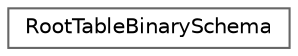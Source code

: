 digraph "Graphical Class Hierarchy"
{
 // LATEX_PDF_SIZE
  bgcolor="transparent";
  edge [fontname=Helvetica,fontsize=10,labelfontname=Helvetica,labelfontsize=10];
  node [fontname=Helvetica,fontsize=10,shape=box,height=0.2,width=0.4];
  rankdir="LR";
  Node0 [id="Node000000",label="RootTableBinarySchema",height=0.2,width=0.4,color="grey40", fillcolor="white", style="filled",URL="$structRootTableBinarySchema.html",tooltip=" "];
}
